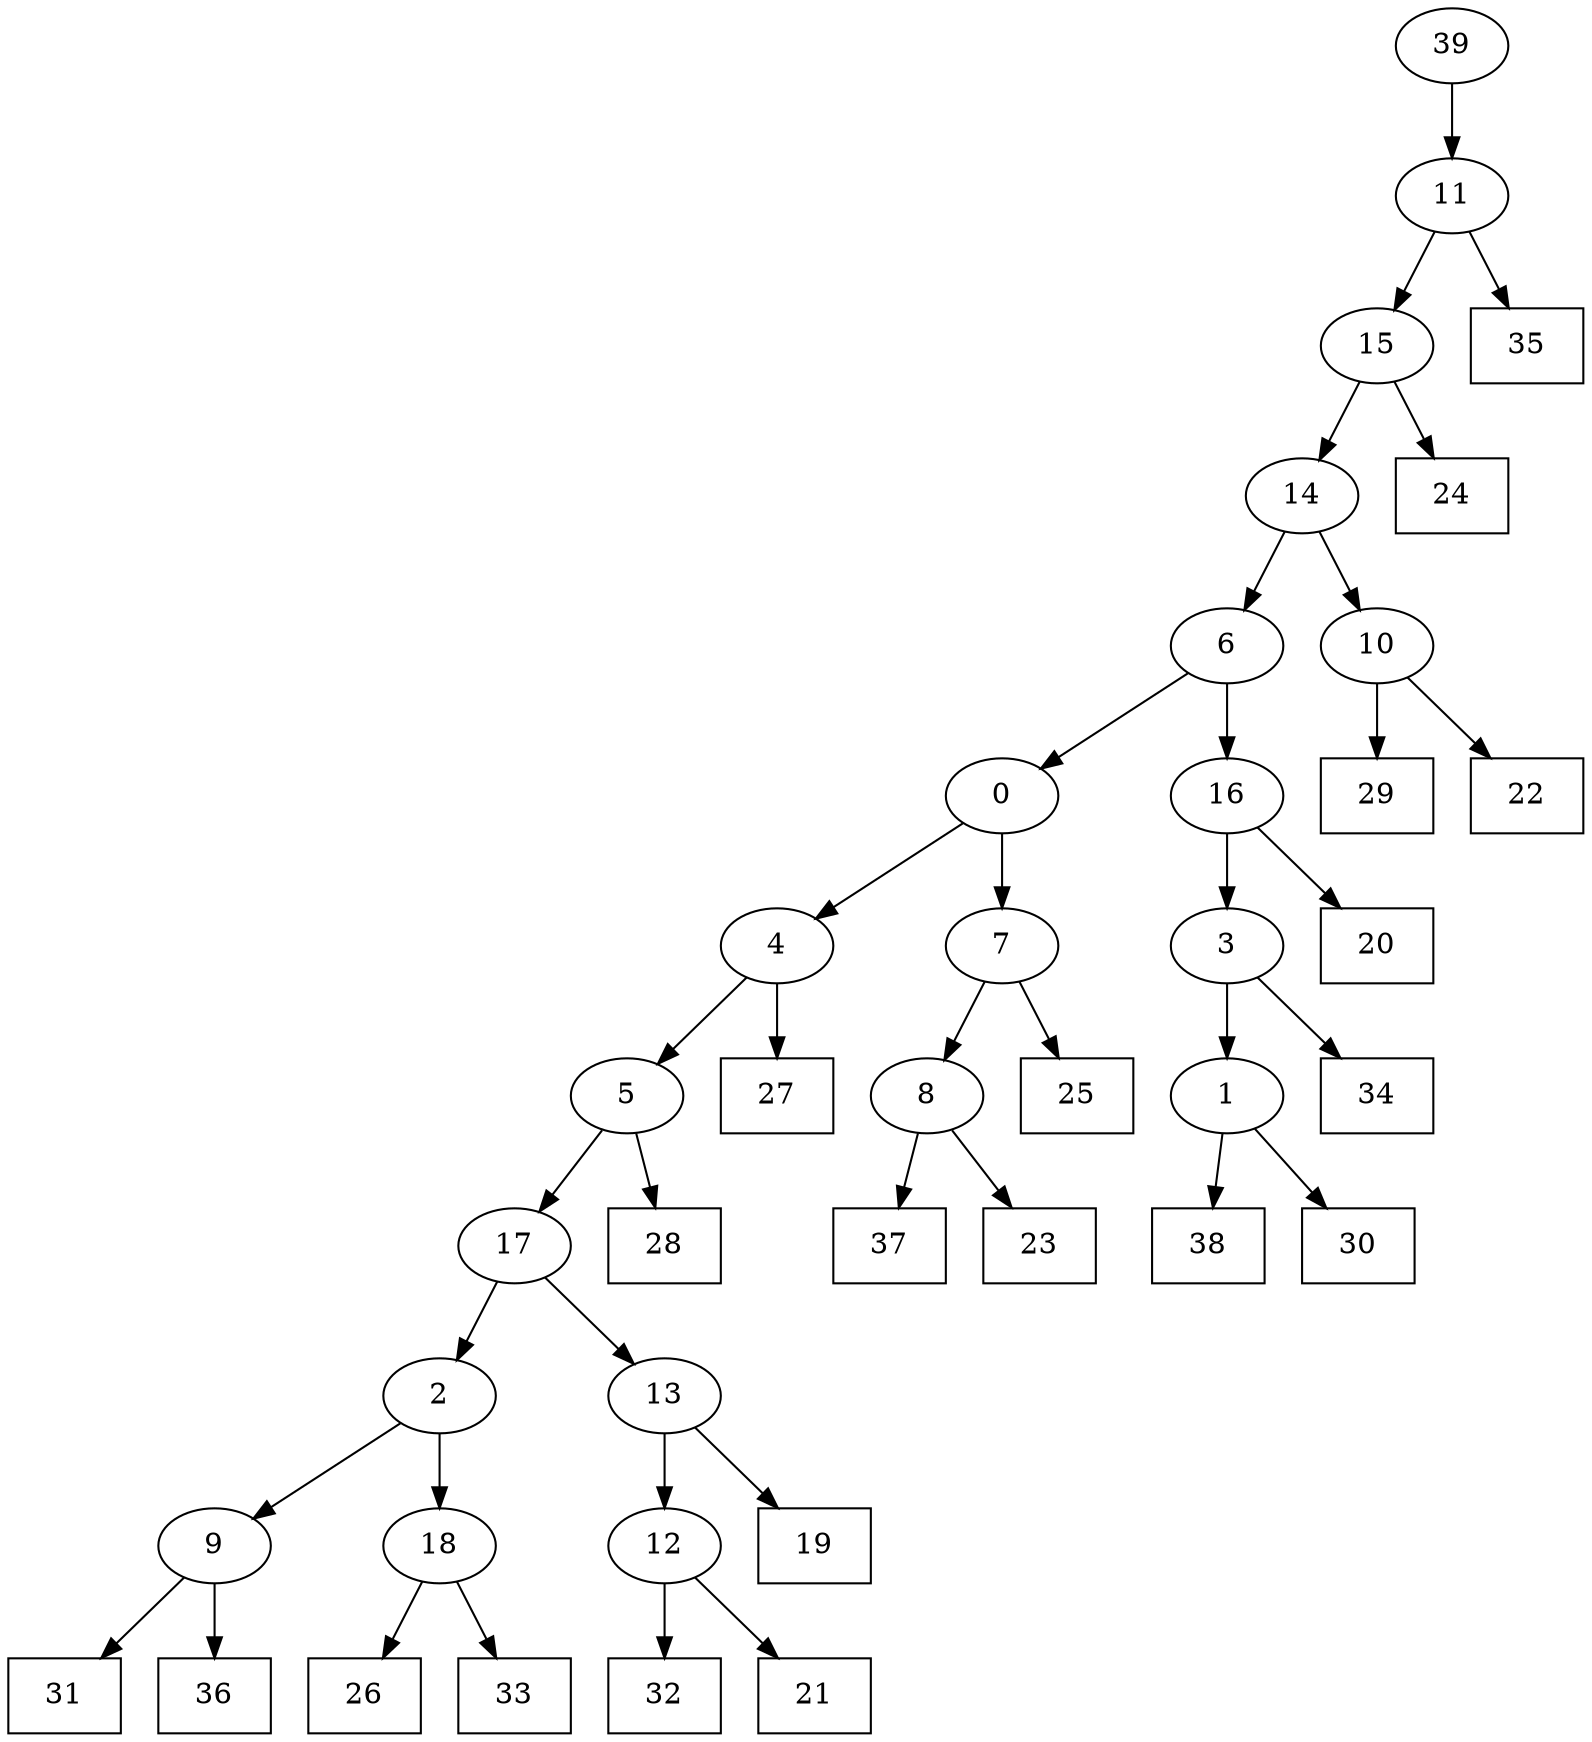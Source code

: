 digraph G {
0[label="0"];
1[label="1"];
2[label="2"];
3[label="3"];
4[label="4"];
5[label="5"];
6[label="6"];
7[label="7"];
8[label="8"];
9[label="9"];
10[label="10"];
11[label="11"];
12[label="12"];
13[label="13"];
14[label="14"];
15[label="15"];
16[label="16"];
17[label="17"];
18[label="18"];
19[shape=box,label="29"];
20[shape=box,label="37"];
21[shape=box,label="31"];
22[shape=box,label="36"];
23[shape=box,label="28"];
24[shape=box,label="25"];
25[shape=box,label="32"];
26[shape=box,label="20"];
27[shape=box,label="27"];
28[shape=box,label="24"];
29[shape=box,label="21"];
30[shape=box,label="34"];
31[shape=box,label="22"];
32[shape=box,label="23"];
33[shape=box,label="35"];
34[shape=box,label="38"];
35[shape=box,label="30"];
36[shape=box,label="26"];
37[shape=box,label="33"];
38[shape=box,label="19"];
39[label="39"];
16->26 ;
15->28 ;
18->37 ;
5->23 ;
0->4 ;
18->36 ;
2->18 ;
4->27 ;
9->21 ;
8->32 ;
10->31 ;
1->35 ;
9->22 ;
6->0 ;
39->11 ;
3->30 ;
0->7 ;
11->15 ;
15->14 ;
7->24 ;
6->16 ;
12->25 ;
2->9 ;
12->29 ;
17->2 ;
10->19 ;
16->3 ;
4->5 ;
11->33 ;
13->12 ;
14->6 ;
17->13 ;
13->38 ;
14->10 ;
7->8 ;
8->20 ;
5->17 ;
3->1 ;
1->34 ;
}

